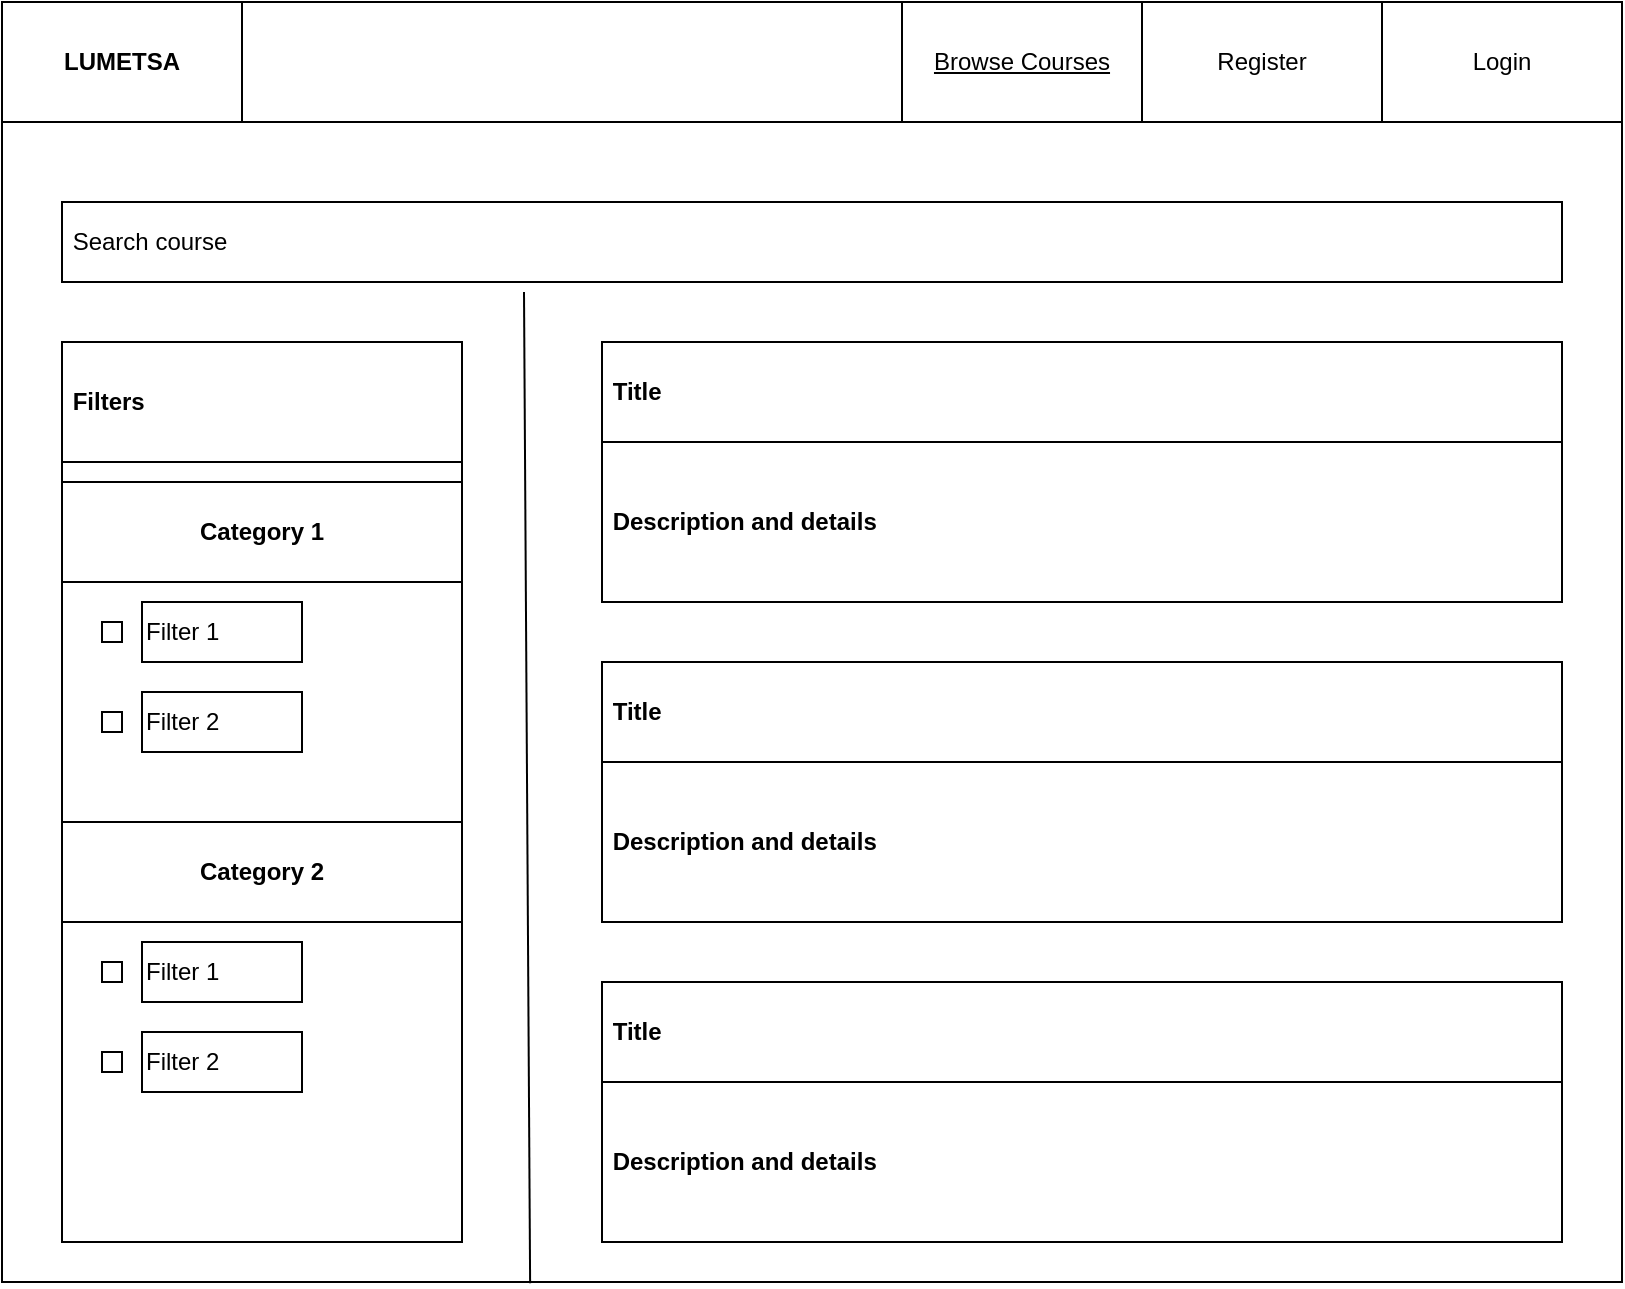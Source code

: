 <mxfile version="22.1.11" type="github">
  <diagram name="Page-1" id="UxMpbINqFszEgZ0nIaNx">
    <mxGraphModel dx="1434" dy="738" grid="1" gridSize="10" guides="1" tooltips="1" connect="1" arrows="1" fold="1" page="1" pageScale="1" pageWidth="827" pageHeight="1169" math="0" shadow="0">
      <root>
        <mxCell id="0" />
        <mxCell id="1" parent="0" />
        <mxCell id="TAGpU3DyTfSelaxlEneq-6" value="" style="rounded=0;whiteSpace=wrap;html=1;" vertex="1" parent="1">
          <mxGeometry x="10" y="240" width="810" height="640" as="geometry" />
        </mxCell>
        <mxCell id="TAGpU3DyTfSelaxlEneq-7" value="" style="rounded=0;whiteSpace=wrap;html=1;" vertex="1" parent="1">
          <mxGeometry x="10" y="240" width="810" height="60" as="geometry" />
        </mxCell>
        <mxCell id="TAGpU3DyTfSelaxlEneq-8" value="LUMETSA" style="whiteSpace=wrap;html=1;fontStyle=1" vertex="1" parent="1">
          <mxGeometry x="10" y="240" width="120" height="60" as="geometry" />
        </mxCell>
        <mxCell id="TAGpU3DyTfSelaxlEneq-9" value="Login" style="whiteSpace=wrap;html=1;" vertex="1" parent="1">
          <mxGeometry x="700" y="240" width="120" height="60" as="geometry" />
        </mxCell>
        <mxCell id="TAGpU3DyTfSelaxlEneq-10" value="Register" style="whiteSpace=wrap;html=1;" vertex="1" parent="1">
          <mxGeometry x="580" y="240" width="120" height="60" as="geometry" />
        </mxCell>
        <mxCell id="TAGpU3DyTfSelaxlEneq-11" value="&lt;u&gt;Browse Courses&lt;/u&gt;" style="whiteSpace=wrap;html=1;" vertex="1" parent="1">
          <mxGeometry x="460" y="240" width="120" height="60" as="geometry" />
        </mxCell>
        <mxCell id="TAGpU3DyTfSelaxlEneq-12" value="&amp;nbsp;Search course" style="rounded=0;whiteSpace=wrap;html=1;align=left;" vertex="1" parent="1">
          <mxGeometry x="40" y="340" width="750" height="40" as="geometry" />
        </mxCell>
        <mxCell id="TAGpU3DyTfSelaxlEneq-15" value="" style="rounded=0;whiteSpace=wrap;html=1;" vertex="1" parent="1">
          <mxGeometry x="40" y="410" width="200" height="450" as="geometry" />
        </mxCell>
        <mxCell id="TAGpU3DyTfSelaxlEneq-19" value="" style="group" vertex="1" connectable="0" parent="1">
          <mxGeometry x="310" y="410" width="480" height="130" as="geometry" />
        </mxCell>
        <mxCell id="TAGpU3DyTfSelaxlEneq-13" value="" style="rounded=0;whiteSpace=wrap;html=1;" vertex="1" parent="TAGpU3DyTfSelaxlEneq-19">
          <mxGeometry width="480" height="130" as="geometry" />
        </mxCell>
        <mxCell id="TAGpU3DyTfSelaxlEneq-17" value="&lt;b&gt;&amp;nbsp;Title&lt;/b&gt;" style="rounded=0;whiteSpace=wrap;html=1;align=left;" vertex="1" parent="TAGpU3DyTfSelaxlEneq-19">
          <mxGeometry width="480" height="50" as="geometry" />
        </mxCell>
        <mxCell id="TAGpU3DyTfSelaxlEneq-18" value="&lt;b&gt;&amp;nbsp;Description and details&lt;/b&gt;" style="rounded=0;whiteSpace=wrap;html=1;align=left;" vertex="1" parent="TAGpU3DyTfSelaxlEneq-19">
          <mxGeometry y="50" width="480" height="80" as="geometry" />
        </mxCell>
        <mxCell id="TAGpU3DyTfSelaxlEneq-20" value="" style="group" vertex="1" connectable="0" parent="1">
          <mxGeometry x="310" y="570" width="480" height="130" as="geometry" />
        </mxCell>
        <mxCell id="TAGpU3DyTfSelaxlEneq-21" value="" style="rounded=0;whiteSpace=wrap;html=1;" vertex="1" parent="TAGpU3DyTfSelaxlEneq-20">
          <mxGeometry width="480" height="130" as="geometry" />
        </mxCell>
        <mxCell id="TAGpU3DyTfSelaxlEneq-22" value="&lt;b&gt;&amp;nbsp;Title&lt;/b&gt;" style="rounded=0;whiteSpace=wrap;html=1;align=left;" vertex="1" parent="TAGpU3DyTfSelaxlEneq-20">
          <mxGeometry width="480" height="50" as="geometry" />
        </mxCell>
        <mxCell id="TAGpU3DyTfSelaxlEneq-23" value="&lt;b&gt;&amp;nbsp;Description and details&lt;/b&gt;" style="rounded=0;whiteSpace=wrap;html=1;align=left;" vertex="1" parent="TAGpU3DyTfSelaxlEneq-20">
          <mxGeometry y="50" width="480" height="80" as="geometry" />
        </mxCell>
        <mxCell id="TAGpU3DyTfSelaxlEneq-24" value="" style="group" vertex="1" connectable="0" parent="1">
          <mxGeometry x="310" y="730" width="480" height="130" as="geometry" />
        </mxCell>
        <mxCell id="TAGpU3DyTfSelaxlEneq-25" value="" style="rounded=0;whiteSpace=wrap;html=1;" vertex="1" parent="TAGpU3DyTfSelaxlEneq-24">
          <mxGeometry width="480" height="130" as="geometry" />
        </mxCell>
        <mxCell id="TAGpU3DyTfSelaxlEneq-26" value="&lt;b&gt;&amp;nbsp;Title&lt;/b&gt;" style="rounded=0;whiteSpace=wrap;html=1;align=left;" vertex="1" parent="TAGpU3DyTfSelaxlEneq-24">
          <mxGeometry width="480" height="50" as="geometry" />
        </mxCell>
        <mxCell id="TAGpU3DyTfSelaxlEneq-27" value="&lt;b&gt;&amp;nbsp;Description and details&lt;/b&gt;" style="rounded=0;whiteSpace=wrap;html=1;align=left;" vertex="1" parent="TAGpU3DyTfSelaxlEneq-24">
          <mxGeometry y="50" width="480" height="80" as="geometry" />
        </mxCell>
        <mxCell id="TAGpU3DyTfSelaxlEneq-28" value="&lt;b&gt;&amp;nbsp;Filters&lt;/b&gt;" style="whiteSpace=wrap;html=1;align=left;" vertex="1" parent="1">
          <mxGeometry x="40" y="410" width="200" height="60" as="geometry" />
        </mxCell>
        <mxCell id="TAGpU3DyTfSelaxlEneq-14" value="&lt;b&gt;Category 1&lt;/b&gt;" style="rounded=0;whiteSpace=wrap;html=1;" vertex="1" parent="1">
          <mxGeometry x="40" y="480" width="200" height="50" as="geometry" />
        </mxCell>
        <mxCell id="TAGpU3DyTfSelaxlEneq-32" value="" style="group" vertex="1" connectable="0" parent="1">
          <mxGeometry x="60" y="540" width="100" height="30" as="geometry" />
        </mxCell>
        <mxCell id="TAGpU3DyTfSelaxlEneq-30" value="Filter 1" style="rounded=0;whiteSpace=wrap;html=1;align=left;" vertex="1" parent="TAGpU3DyTfSelaxlEneq-32">
          <mxGeometry x="20" width="80" height="30" as="geometry" />
        </mxCell>
        <mxCell id="TAGpU3DyTfSelaxlEneq-31" value="" style="whiteSpace=wrap;html=1;aspect=fixed;" vertex="1" parent="TAGpU3DyTfSelaxlEneq-32">
          <mxGeometry y="10" width="10" height="10" as="geometry" />
        </mxCell>
        <mxCell id="TAGpU3DyTfSelaxlEneq-33" value="" style="group" vertex="1" connectable="0" parent="1">
          <mxGeometry x="60" y="585" width="100" height="30" as="geometry" />
        </mxCell>
        <mxCell id="TAGpU3DyTfSelaxlEneq-34" value="Filter 2" style="rounded=0;whiteSpace=wrap;html=1;align=left;" vertex="1" parent="TAGpU3DyTfSelaxlEneq-33">
          <mxGeometry x="20" width="80" height="30" as="geometry" />
        </mxCell>
        <mxCell id="TAGpU3DyTfSelaxlEneq-35" value="" style="whiteSpace=wrap;html=1;aspect=fixed;" vertex="1" parent="TAGpU3DyTfSelaxlEneq-33">
          <mxGeometry y="10" width="10" height="10" as="geometry" />
        </mxCell>
        <mxCell id="TAGpU3DyTfSelaxlEneq-37" value="&lt;b&gt;Category 2&lt;/b&gt;" style="rounded=0;whiteSpace=wrap;html=1;" vertex="1" parent="1">
          <mxGeometry x="40" y="650" width="200" height="50" as="geometry" />
        </mxCell>
        <mxCell id="TAGpU3DyTfSelaxlEneq-38" value="" style="group" vertex="1" connectable="0" parent="1">
          <mxGeometry x="60" y="710" width="100" height="30" as="geometry" />
        </mxCell>
        <mxCell id="TAGpU3DyTfSelaxlEneq-39" value="Filter 1" style="rounded=0;whiteSpace=wrap;html=1;align=left;" vertex="1" parent="TAGpU3DyTfSelaxlEneq-38">
          <mxGeometry x="20" width="80" height="30" as="geometry" />
        </mxCell>
        <mxCell id="TAGpU3DyTfSelaxlEneq-40" value="" style="whiteSpace=wrap;html=1;aspect=fixed;" vertex="1" parent="TAGpU3DyTfSelaxlEneq-38">
          <mxGeometry y="10" width="10" height="10" as="geometry" />
        </mxCell>
        <mxCell id="TAGpU3DyTfSelaxlEneq-41" value="" style="group" vertex="1" connectable="0" parent="1">
          <mxGeometry x="60" y="755" width="100" height="30" as="geometry" />
        </mxCell>
        <mxCell id="TAGpU3DyTfSelaxlEneq-42" value="Filter 2" style="rounded=0;whiteSpace=wrap;html=1;align=left;" vertex="1" parent="TAGpU3DyTfSelaxlEneq-41">
          <mxGeometry x="20" width="80" height="30" as="geometry" />
        </mxCell>
        <mxCell id="TAGpU3DyTfSelaxlEneq-43" value="" style="whiteSpace=wrap;html=1;aspect=fixed;" vertex="1" parent="TAGpU3DyTfSelaxlEneq-41">
          <mxGeometry y="10" width="10" height="10" as="geometry" />
        </mxCell>
        <mxCell id="TAGpU3DyTfSelaxlEneq-44" value="" style="endArrow=none;html=1;rounded=0;entryX=0.308;entryY=1.125;entryDx=0;entryDy=0;entryPerimeter=0;exitX=0.326;exitY=1.001;exitDx=0;exitDy=0;exitPerimeter=0;" edge="1" parent="1" source="TAGpU3DyTfSelaxlEneq-6" target="TAGpU3DyTfSelaxlEneq-12">
          <mxGeometry width="50" height="50" relative="1" as="geometry">
            <mxPoint x="260" y="480" as="sourcePoint" />
            <mxPoint x="310" y="430" as="targetPoint" />
          </mxGeometry>
        </mxCell>
      </root>
    </mxGraphModel>
  </diagram>
</mxfile>
